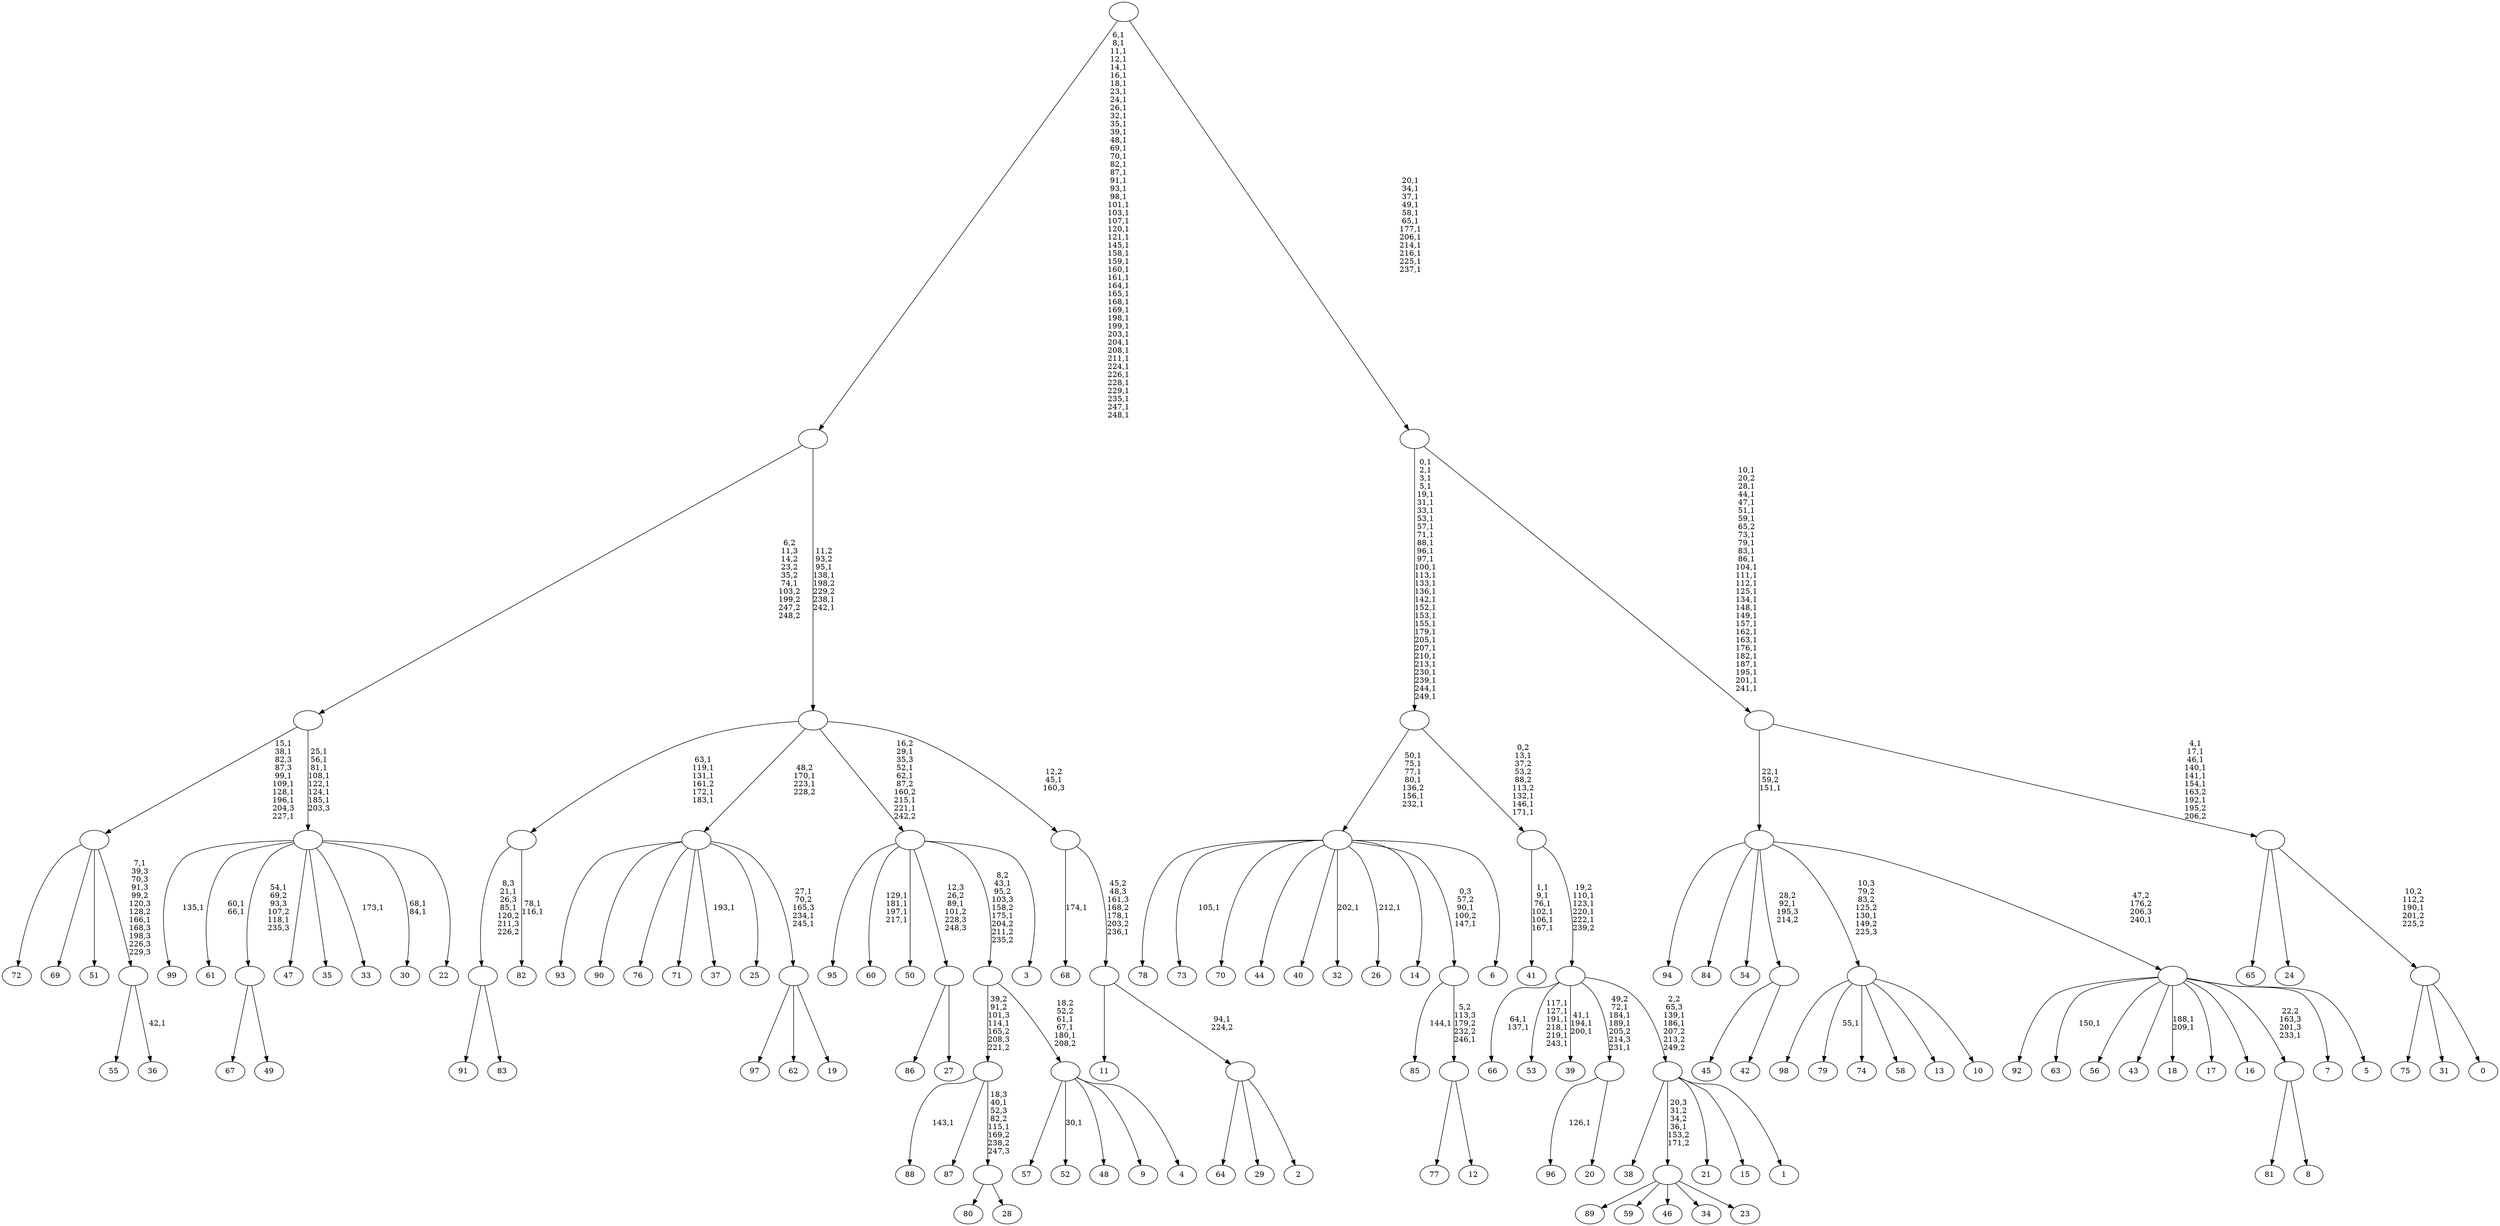 digraph T {
	350 [label="99"]
	348 [label="98"]
	347 [label="97"]
	346 [label="96"]
	344 [label="95"]
	343 [label="94"]
	342 [label="93"]
	341 [label="92"]
	340 [label="91"]
	339 [label="90"]
	338 [label="89"]
	337 [label="88"]
	335 [label="87"]
	334 [label="86"]
	333 [label="85"]
	331 [label="84"]
	330 [label="83"]
	329 [label=""]
	327 [label="82"]
	324 [label=""]
	319 [label="81"]
	318 [label="80"]
	317 [label="79"]
	315 [label="78"]
	314 [label="77"]
	313 [label="76"]
	312 [label="75"]
	311 [label="74"]
	310 [label="73"]
	308 [label="72"]
	307 [label="71"]
	306 [label="70"]
	305 [label="69"]
	304 [label="68"]
	302 [label="67"]
	301 [label="66"]
	298 [label="65"]
	297 [label="64"]
	296 [label="63"]
	294 [label="62"]
	293 [label="61"]
	290 [label="60"]
	285 [label="59"]
	284 [label="58"]
	283 [label="57"]
	282 [label="56"]
	281 [label="55"]
	280 [label="54"]
	279 [label="53"]
	272 [label="52"]
	270 [label="51"]
	269 [label="50"]
	268 [label="49"]
	267 [label=""]
	265 [label="48"]
	264 [label="47"]
	263 [label="46"]
	262 [label="45"]
	261 [label="44"]
	260 [label="43"]
	259 [label="42"]
	258 [label=""]
	257 [label="41"]
	250 [label="40"]
	249 [label="39"]
	245 [label="38"]
	244 [label="37"]
	242 [label="36"]
	240 [label=""]
	238 [label=""]
	231 [label="35"]
	230 [label="34"]
	229 [label="33"]
	227 [label="32"]
	225 [label="31"]
	224 [label="30"]
	221 [label="29"]
	220 [label="28"]
	219 [label=""]
	217 [label=""]
	216 [label="27"]
	215 [label=""]
	214 [label="26"]
	212 [label="25"]
	211 [label="24"]
	210 [label="23"]
	209 [label=""]
	208 [label="22"]
	207 [label=""]
	200 [label=""]
	199 [label="21"]
	198 [label="20"]
	197 [label=""]
	193 [label="19"]
	192 [label=""]
	189 [label=""]
	187 [label="18"]
	184 [label="17"]
	183 [label="16"]
	182 [label="15"]
	181 [label="14"]
	180 [label="13"]
	179 [label="12"]
	178 [label=""]
	177 [label=""]
	175 [label="11"]
	174 [label="10"]
	173 [label=""]
	172 [label="9"]
	171 [label="8"]
	170 [label=""]
	169 [label="7"]
	168 [label="6"]
	167 [label=""]
	161 [label="5"]
	160 [label=""]
	159 [label=""]
	157 [label="4"]
	156 [label=""]
	153 [label=""]
	151 [label="3"]
	150 [label=""]
	145 [label="2"]
	144 [label=""]
	143 [label=""]
	141 [label=""]
	140 [label=""]
	136 [label=""]
	88 [label="1"]
	87 [label=""]
	85 [label=""]
	81 [label=""]
	77 [label=""]
	47 [label="0"]
	46 [label=""]
	45 [label=""]
	38 [label=""]
	12 [label=""]
	0 [label=""]
	329 -> 340 [label=""]
	329 -> 330 [label=""]
	324 -> 327 [label="78,1\n116,1"]
	324 -> 329 [label="8,3\n21,1\n26,3\n85,1\n120,2\n211,3\n226,2"]
	267 -> 302 [label=""]
	267 -> 268 [label=""]
	258 -> 262 [label=""]
	258 -> 259 [label=""]
	240 -> 242 [label="42,1"]
	240 -> 281 [label=""]
	238 -> 240 [label="7,1\n39,3\n70,3\n91,3\n99,2\n120,3\n128,2\n166,1\n168,3\n198,3\n226,3\n229,3"]
	238 -> 308 [label=""]
	238 -> 305 [label=""]
	238 -> 270 [label=""]
	219 -> 318 [label=""]
	219 -> 220 [label=""]
	217 -> 219 [label="18,3\n40,1\n52,3\n82,2\n115,1\n169,2\n238,2\n247,3"]
	217 -> 337 [label="143,1"]
	217 -> 335 [label=""]
	215 -> 334 [label=""]
	215 -> 216 [label=""]
	209 -> 338 [label=""]
	209 -> 285 [label=""]
	209 -> 263 [label=""]
	209 -> 230 [label=""]
	209 -> 210 [label=""]
	207 -> 224 [label="68,1\n84,1"]
	207 -> 229 [label="173,1"]
	207 -> 267 [label="54,1\n69,2\n93,3\n107,2\n118,1\n235,3"]
	207 -> 293 [label="60,1\n66,1"]
	207 -> 350 [label="135,1"]
	207 -> 264 [label=""]
	207 -> 231 [label=""]
	207 -> 208 [label=""]
	200 -> 207 [label="25,1\n56,1\n81,1\n108,1\n122,1\n124,1\n185,1\n203,3"]
	200 -> 238 [label="15,1\n38,1\n82,3\n87,3\n99,1\n109,1\n128,1\n196,1\n204,3\n227,1"]
	197 -> 346 [label="126,1"]
	197 -> 198 [label=""]
	192 -> 347 [label=""]
	192 -> 294 [label=""]
	192 -> 193 [label=""]
	189 -> 192 [label="27,1\n70,2\n165,3\n234,1\n245,1"]
	189 -> 244 [label="193,1"]
	189 -> 342 [label=""]
	189 -> 339 [label=""]
	189 -> 313 [label=""]
	189 -> 307 [label=""]
	189 -> 212 [label=""]
	178 -> 314 [label=""]
	178 -> 179 [label=""]
	177 -> 333 [label="144,1"]
	177 -> 178 [label="5,2\n113,3\n179,2\n232,2\n246,1"]
	173 -> 317 [label="55,1"]
	173 -> 348 [label=""]
	173 -> 311 [label=""]
	173 -> 284 [label=""]
	173 -> 180 [label=""]
	173 -> 174 [label=""]
	170 -> 319 [label=""]
	170 -> 171 [label=""]
	167 -> 177 [label="0,3\n57,2\n90,1\n100,2\n147,1"]
	167 -> 214 [label="212,1"]
	167 -> 227 [label="202,1"]
	167 -> 310 [label="105,1"]
	167 -> 315 [label=""]
	167 -> 306 [label=""]
	167 -> 261 [label=""]
	167 -> 250 [label=""]
	167 -> 181 [label=""]
	167 -> 168 [label=""]
	160 -> 187 [label="188,1\n209,1"]
	160 -> 296 [label="150,1"]
	160 -> 341 [label=""]
	160 -> 282 [label=""]
	160 -> 260 [label=""]
	160 -> 184 [label=""]
	160 -> 183 [label=""]
	160 -> 170 [label="22,2\n163,3\n201,3\n233,1"]
	160 -> 169 [label=""]
	160 -> 161 [label=""]
	159 -> 343 [label=""]
	159 -> 331 [label=""]
	159 -> 280 [label=""]
	159 -> 258 [label="28,2\n92,1\n195,3\n214,2"]
	159 -> 173 [label="10,3\n79,2\n83,2\n125,2\n130,1\n149,2\n225,3"]
	159 -> 160 [label="47,2\n176,2\n206,3\n240,1"]
	156 -> 272 [label="30,1"]
	156 -> 283 [label=""]
	156 -> 265 [label=""]
	156 -> 172 [label=""]
	156 -> 157 [label=""]
	153 -> 156 [label="18,2\n52,2\n61,1\n67,1\n180,1\n208,2"]
	153 -> 217 [label="39,2\n91,2\n101,3\n114,1\n165,2\n208,3\n221,2"]
	150 -> 153 [label="8,2\n43,1\n95,2\n103,3\n158,2\n175,1\n204,2\n211,2\n235,2"]
	150 -> 290 [label="129,1\n181,1\n197,1\n217,1"]
	150 -> 344 [label=""]
	150 -> 269 [label=""]
	150 -> 215 [label="12,3\n26,2\n89,1\n101,2\n228,3\n248,3"]
	150 -> 151 [label=""]
	144 -> 297 [label=""]
	144 -> 221 [label=""]
	144 -> 145 [label=""]
	143 -> 175 [label=""]
	143 -> 144 [label="94,1\n224,2"]
	141 -> 143 [label="45,2\n48,3\n161,3\n168,2\n178,1\n203,2\n236,1"]
	141 -> 304 [label="174,1"]
	140 -> 150 [label="16,2\n29,1\n35,3\n52,1\n62,1\n87,2\n160,2\n215,1\n221,1\n242,2"]
	140 -> 189 [label="48,2\n170,1\n223,1\n228,2"]
	140 -> 324 [label="63,1\n119,1\n131,1\n161,2\n172,1\n183,1"]
	140 -> 141 [label="12,2\n45,1\n160,3"]
	136 -> 140 [label="11,2\n93,2\n95,1\n138,1\n198,2\n229,2\n238,1\n242,1"]
	136 -> 200 [label="6,2\n11,3\n14,2\n23,2\n35,2\n74,1\n103,2\n199,2\n247,2\n248,2"]
	87 -> 245 [label=""]
	87 -> 209 [label="20,3\n31,2\n34,2\n36,1\n153,2\n171,2"]
	87 -> 199 [label=""]
	87 -> 182 [label=""]
	87 -> 88 [label=""]
	85 -> 87 [label="2,2\n65,3\n139,1\n186,1\n207,2\n213,2\n249,2"]
	85 -> 197 [label="49,2\n72,1\n184,1\n189,1\n205,2\n214,3\n231,1"]
	85 -> 249 [label="41,1\n194,1\n200,1"]
	85 -> 279 [label="117,1\n127,1\n191,1\n218,1\n219,1\n243,1"]
	85 -> 301 [label="64,1\n137,1"]
	81 -> 85 [label="19,2\n110,1\n123,1\n220,1\n222,1\n239,2"]
	81 -> 257 [label="1,1\n9,1\n76,1\n102,1\n106,1\n167,1"]
	77 -> 81 [label="0,2\n13,1\n37,2\n53,2\n88,2\n113,2\n132,1\n146,1\n171,1"]
	77 -> 167 [label="50,1\n75,1\n77,1\n80,1\n136,2\n156,1\n232,1"]
	46 -> 312 [label=""]
	46 -> 225 [label=""]
	46 -> 47 [label=""]
	45 -> 298 [label=""]
	45 -> 211 [label=""]
	45 -> 46 [label="10,2\n112,2\n190,1\n201,2\n225,2"]
	38 -> 45 [label="4,1\n17,1\n46,1\n140,1\n141,1\n154,1\n163,2\n192,1\n195,2\n206,2"]
	38 -> 159 [label="22,1\n59,2\n151,1"]
	12 -> 38 [label="10,1\n20,2\n28,1\n44,1\n47,1\n51,1\n59,1\n65,2\n73,1\n79,1\n83,1\n86,1\n104,1\n111,1\n112,1\n125,1\n134,1\n148,1\n149,1\n157,1\n162,1\n163,1\n176,1\n182,1\n187,1\n195,1\n201,1\n241,1"]
	12 -> 77 [label="0,1\n2,1\n3,1\n5,1\n19,1\n31,1\n33,1\n53,1\n57,1\n71,1\n88,1\n96,1\n97,1\n100,1\n113,1\n133,1\n136,1\n142,1\n152,1\n153,1\n155,1\n179,1\n205,1\n207,1\n210,1\n213,1\n230,1\n239,1\n244,1\n249,1"]
	0 -> 12 [label="20,1\n34,1\n37,1\n49,1\n58,1\n65,1\n177,1\n206,1\n214,1\n216,1\n225,1\n237,1"]
	0 -> 136 [label="6,1\n8,1\n11,1\n12,1\n14,1\n16,1\n18,1\n23,1\n24,1\n26,1\n32,1\n35,1\n39,1\n48,1\n69,1\n70,1\n82,1\n87,1\n91,1\n93,1\n98,1\n101,1\n103,1\n107,1\n120,1\n121,1\n145,1\n158,1\n159,1\n160,1\n161,1\n164,1\n165,1\n168,1\n169,1\n198,1\n199,1\n203,1\n204,1\n208,1\n211,1\n224,1\n226,1\n228,1\n229,1\n235,1\n247,1\n248,1"]
}
